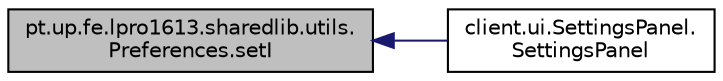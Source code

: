 digraph "pt.up.fe.lpro1613.sharedlib.utils.Preferences.setI"
{
  edge [fontname="Helvetica",fontsize="10",labelfontname="Helvetica",labelfontsize="10"];
  node [fontname="Helvetica",fontsize="10",shape=record];
  rankdir="LR";
  Node29 [label="pt.up.fe.lpro1613.sharedlib.utils.\lPreferences.setI",height=0.2,width=0.4,color="black", fillcolor="grey75", style="filled", fontcolor="black"];
  Node29 -> Node30 [dir="back",color="midnightblue",fontsize="10",style="solid"];
  Node30 [label="client.ui.SettingsPanel.\lSettingsPanel",height=0.2,width=0.4,color="black", fillcolor="white", style="filled",URL="$classclient_1_1ui_1_1_settings_panel.html#a95dfa76100b4d18863cd0b572c631ebf"];
}
